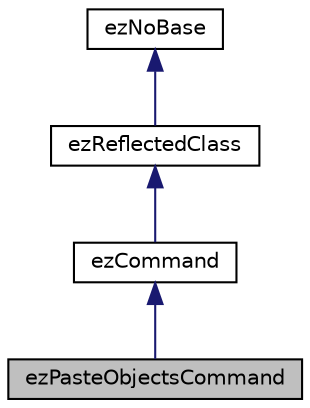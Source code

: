 digraph "ezPasteObjectsCommand"
{
 // LATEX_PDF_SIZE
  edge [fontname="Helvetica",fontsize="10",labelfontname="Helvetica",labelfontsize="10"];
  node [fontname="Helvetica",fontsize="10",shape=record];
  Node1 [label="ezPasteObjectsCommand",height=0.2,width=0.4,color="black", fillcolor="grey75", style="filled", fontcolor="black",tooltip=" "];
  Node2 -> Node1 [dir="back",color="midnightblue",fontsize="10",style="solid",fontname="Helvetica"];
  Node2 [label="ezCommand",height=0.2,width=0.4,color="black", fillcolor="white", style="filled",URL="$d5/de1/classez_command.htm",tooltip="Interface for a command."];
  Node3 -> Node2 [dir="back",color="midnightblue",fontsize="10",style="solid",fontname="Helvetica"];
  Node3 [label="ezReflectedClass",height=0.2,width=0.4,color="black", fillcolor="white", style="filled",URL="$db/d45/classez_reflected_class.htm",tooltip="All classes that should be dynamically reflectable, need to be derived from this base class."];
  Node4 -> Node3 [dir="back",color="midnightblue",fontsize="10",style="solid",fontname="Helvetica"];
  Node4 [label="ezNoBase",height=0.2,width=0.4,color="black", fillcolor="white", style="filled",URL="$d4/d02/classez_no_base.htm",tooltip="Dummy type to pass to templates and macros that expect a base type for a class that has no base."];
}
